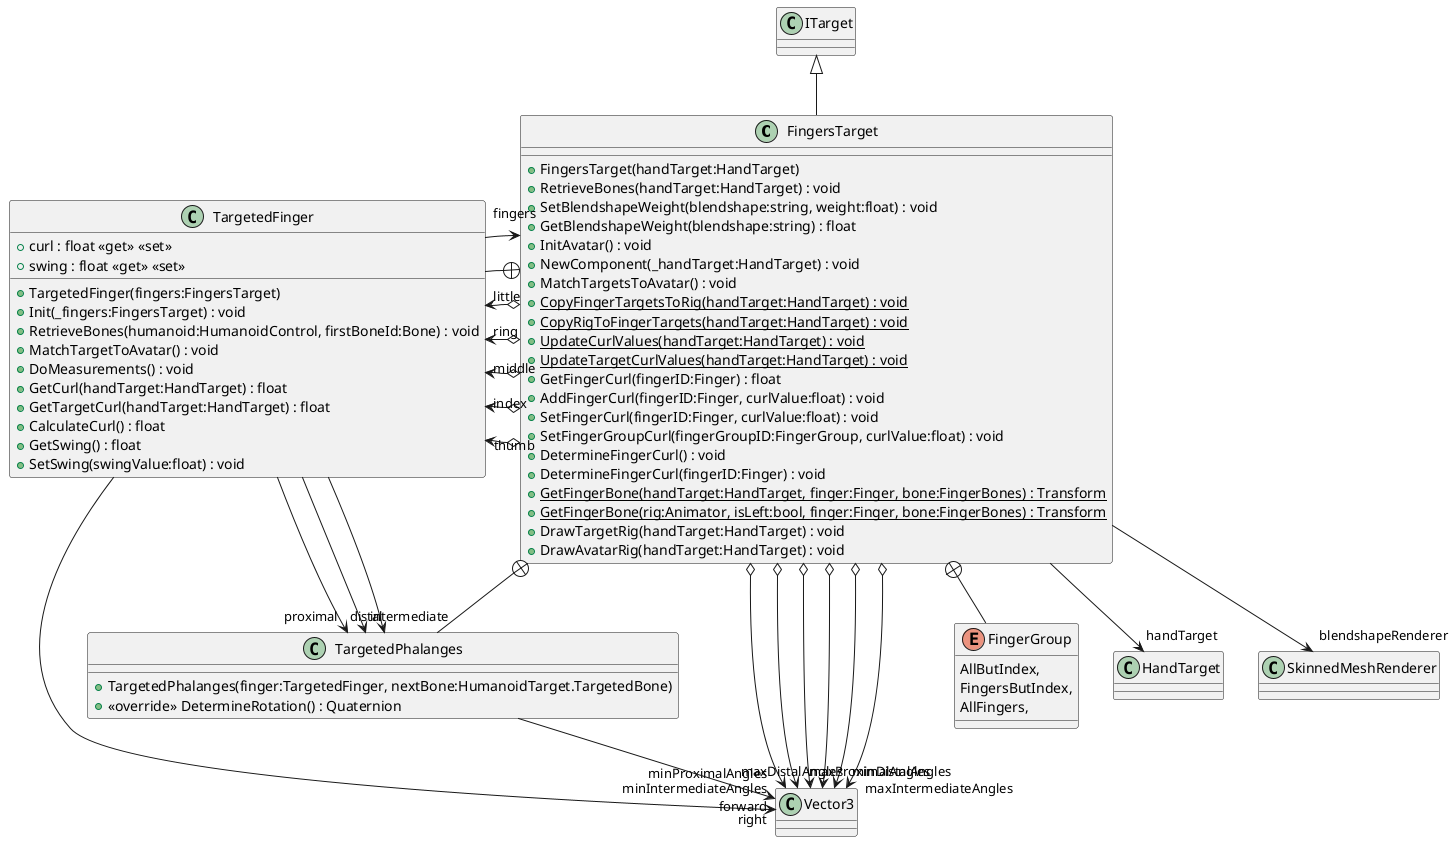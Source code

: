@startuml
class FingersTarget {
    + FingersTarget(handTarget:HandTarget)
    + RetrieveBones(handTarget:HandTarget) : void
    + SetBlendshapeWeight(blendshape:string, weight:float) : void
    + GetBlendshapeWeight(blendshape:string) : float
    + InitAvatar() : void
    + NewComponent(_handTarget:HandTarget) : void
    + MatchTargetsToAvatar() : void
    + {static} CopyFingerTargetsToRig(handTarget:HandTarget) : void
    + {static} CopyRigToFingerTargets(handTarget:HandTarget) : void
    + {static} UpdateCurlValues(handTarget:HandTarget) : void
    + {static} UpdateTargetCurlValues(handTarget:HandTarget) : void
    + GetFingerCurl(fingerID:Finger) : float
    + AddFingerCurl(fingerID:Finger, curlValue:float) : void
    + SetFingerCurl(fingerID:Finger, curlValue:float) : void
    + SetFingerGroupCurl(fingerGroupID:FingerGroup, curlValue:float) : void
    + DetermineFingerCurl() : void
    + DetermineFingerCurl(fingerID:Finger) : void
    + {static} GetFingerBone(handTarget:HandTarget, finger:Finger, bone:FingerBones) : Transform
    + {static} GetFingerBone(rig:Animator, isLeft:bool, finger:Finger, bone:FingerBones) : Transform
    + DrawTargetRig(handTarget:HandTarget) : void
    + DrawAvatarRig(handTarget:HandTarget) : void
}
class TargetedFinger {
    + TargetedFinger(fingers:FingersTarget)
    + Init(_fingers:FingersTarget) : void
    + RetrieveBones(humanoid:HumanoidControl, firstBoneId:Bone) : void
    + MatchTargetToAvatar() : void
    + DoMeasurements() : void
    + curl : float <<get>> <<set>>
    + GetCurl(handTarget:HandTarget) : float
    + GetTargetCurl(handTarget:HandTarget) : float
    + CalculateCurl() : float
    + swing : float <<get>> <<set>>
    + GetSwing() : float
    + SetSwing(swingValue:float) : void
}
class TargetedPhalanges {
    + TargetedPhalanges(finger:TargetedFinger, nextBone:HumanoidTarget.TargetedBone)
    + <<override>> DetermineRotation() : Quaternion
}
enum FingerGroup {
    AllButIndex,
    FingersButIndex,
    AllFingers,
}
ITarget <|-- FingersTarget
FingersTarget --> "handTarget" HandTarget
FingersTarget o-> "thumb" TargetedFinger
FingersTarget o-> "index" TargetedFinger
FingersTarget o-> "middle" TargetedFinger
FingersTarget o-> "ring" TargetedFinger
FingersTarget o-> "little" TargetedFinger
FingersTarget o-> "minProximalAngles" Vector3
FingersTarget o-> "maxProximalAngles" Vector3
FingersTarget o-> "minIntermediateAngles" Vector3
FingersTarget o-> "maxIntermediateAngles" Vector3
FingersTarget o-> "minDistalAngles" Vector3
FingersTarget o-> "maxDistalAngles" Vector3
FingersTarget --> "blendshapeRenderer" SkinnedMeshRenderer
FingersTarget +-- TargetedFinger
TargetedFinger --> "fingers" FingersTarget
TargetedFinger --> "proximal" TargetedPhalanges
TargetedFinger --> "intermediate" TargetedPhalanges
TargetedFinger --> "distal" TargetedPhalanges
TargetedFinger --> "right" Vector3
FingersTarget +-- TargetedPhalanges
TargetedPhalanges --> "forward" Vector3
FingersTarget +-- FingerGroup
@enduml
